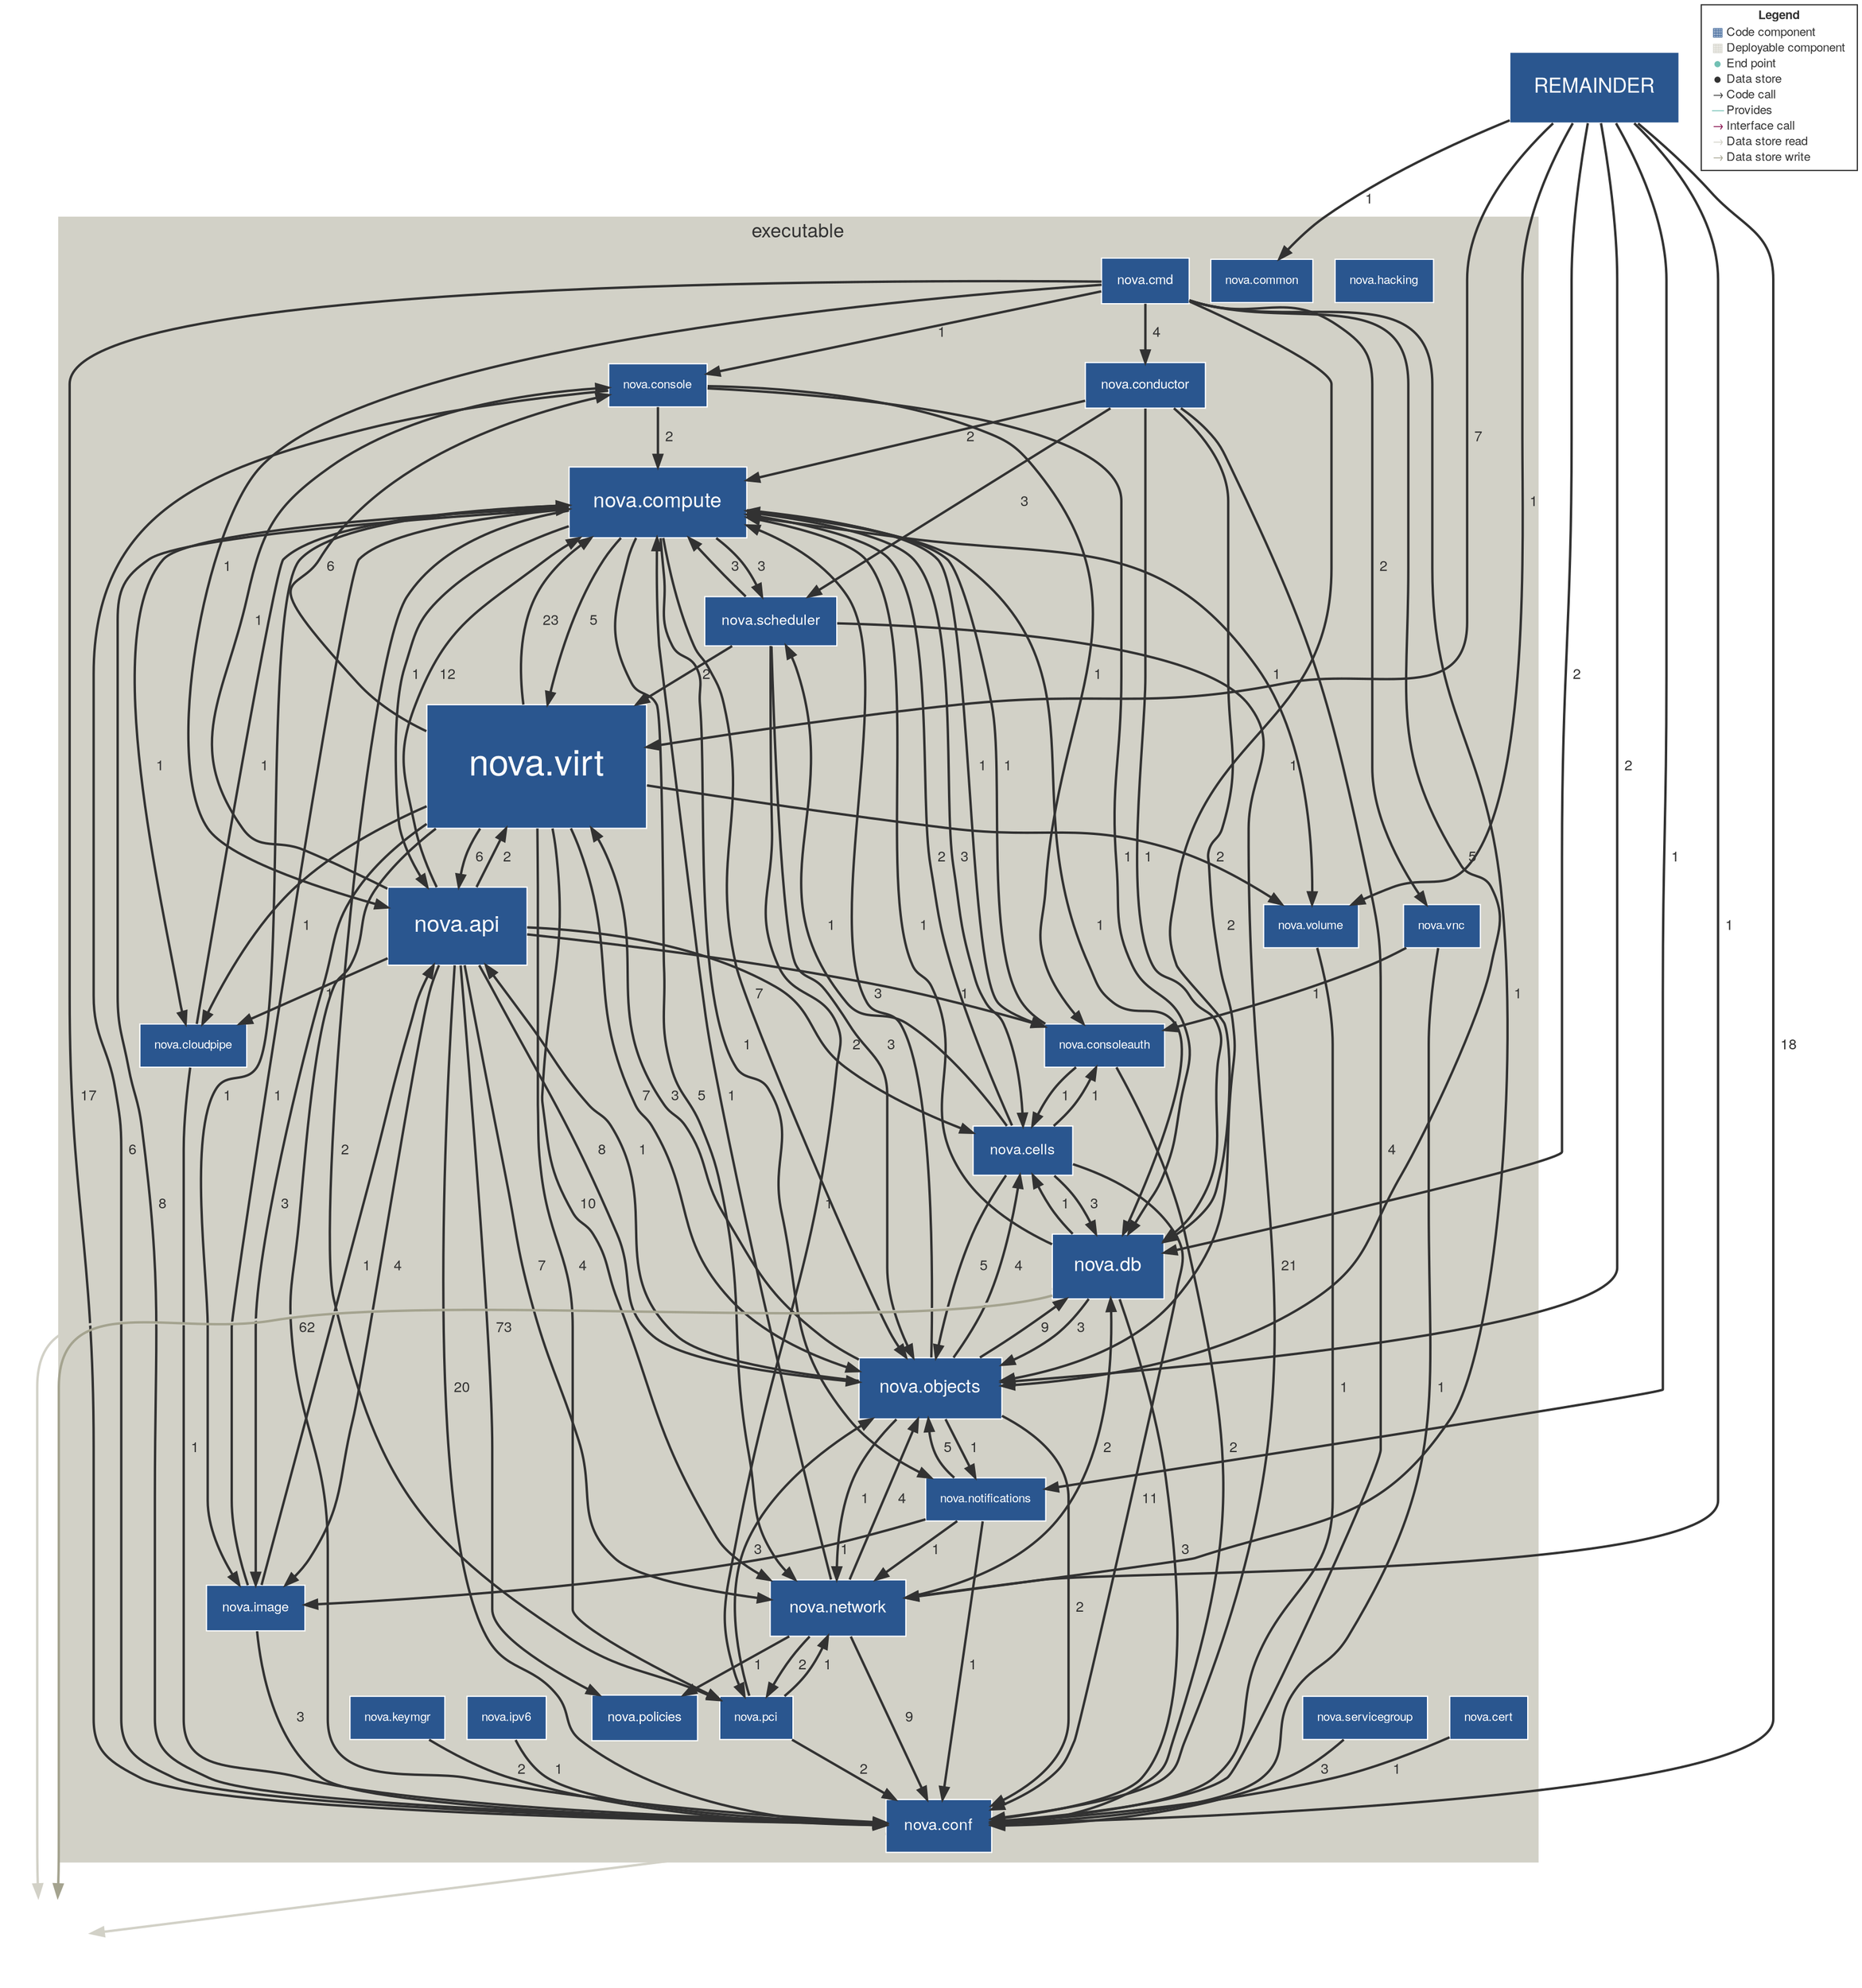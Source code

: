 digraph "Graph" {
compound=true
rankdir=TD
subgraph "cluster-nova" {
style="filled"
color="#D2D1C7"
fontname="Helvetica Neue"
fontsize="16"
fontcolor="#323232"
label="executable"
"nova.conf@nova" [ shape="box" style="filled" fillcolor="#2A568F" penwidth="1" color="#FFFFFF" fontname="Helvetica Neue" fontcolor="#FFFFFF" fontsize="13" margin="0.20800000000000002" label="nova.conf" ]
"nova.console@nova" [ shape="box" style="filled" fillcolor="#2A568F" penwidth="1" color="#FFFFFF" fontname="Helvetica Neue" fontcolor="#FFFFFF" fontsize="10" margin="0.16" label="nova.console" ]
"nova.scheduler@nova" [ shape="box" style="filled" fillcolor="#2A568F" penwidth="1" color="#FFFFFF" fontname="Helvetica Neue" fontcolor="#FFFFFF" fontsize="12" margin="0.192" label="nova.scheduler" ]
"nova.api@nova" [ shape="box" style="filled" fillcolor="#2A568F" penwidth="1" color="#FFFFFF" fontname="Helvetica Neue" fontcolor="#FFFFFF" fontsize="19" margin="0.304" label="nova.api" ]
"nova.vnc@nova" [ shape="box" style="filled" fillcolor="#2A568F" penwidth="1" color="#FFFFFF" fontname="Helvetica Neue" fontcolor="#FFFFFF" fontsize="10" margin="0.16" label="nova.vnc" ]
"nova.compute@nova" [ shape="box" style="filled" fillcolor="#2A568F" penwidth="1" color="#FFFFFF" fontname="Helvetica Neue" fontcolor="#FFFFFF" fontsize="17" margin="0.272" label="nova.compute" ]
"nova.network@nova" [ shape="box" style="filled" fillcolor="#2A568F" penwidth="1" color="#FFFFFF" fontname="Helvetica Neue" fontcolor="#FFFFFF" fontsize="14" margin="0.224" label="nova.network" ]
"nova.conductor@nova" [ shape="box" style="filled" fillcolor="#2A568F" penwidth="1" color="#FFFFFF" fontname="Helvetica Neue" fontcolor="#FFFFFF" fontsize="11" margin="0.176" label="nova.conductor" ]
"nova.hacking@nova" [ shape="box" style="filled" fillcolor="#2A568F" penwidth="1" color="#FFFFFF" fontname="Helvetica Neue" fontcolor="#FFFFFF" fontsize="10" margin="0.16" label="nova.hacking" ]
"nova.cells@nova" [ shape="box" style="filled" fillcolor="#2A568F" penwidth="1" color="#FFFFFF" fontname="Helvetica Neue" fontcolor="#FFFFFF" fontsize="12" margin="0.192" label="nova.cells" ]
"nova.notifications@nova" [ shape="box" style="filled" fillcolor="#2A568F" penwidth="1" color="#FFFFFF" fontname="Helvetica Neue" fontcolor="#FFFFFF" fontsize="10" margin="0.16" label="nova.notifications" ]
"nova.pci@nova" [ shape="box" style="filled" fillcolor="#2A568F" penwidth="1" color="#FFFFFF" fontname="Helvetica Neue" fontcolor="#FFFFFF" fontsize="10" margin="0.16" label="nova.pci" ]
"nova.common@nova" [ shape="box" style="filled" fillcolor="#2A568F" penwidth="1" color="#FFFFFF" fontname="Helvetica Neue" fontcolor="#FFFFFF" fontsize="10" margin="0.16" label="nova.common" ]
"nova.image@nova" [ shape="box" style="filled" fillcolor="#2A568F" penwidth="1" color="#FFFFFF" fontname="Helvetica Neue" fontcolor="#FFFFFF" fontsize="11" margin="0.176" label="nova.image" ]
"nova.cert@nova" [ shape="box" style="filled" fillcolor="#2A568F" penwidth="1" color="#FFFFFF" fontname="Helvetica Neue" fontcolor="#FFFFFF" fontsize="10" margin="0.16" label="nova.cert" ]
"nova.servicegroup@nova" [ shape="box" style="filled" fillcolor="#2A568F" penwidth="1" color="#FFFFFF" fontname="Helvetica Neue" fontcolor="#FFFFFF" fontsize="10" margin="0.16" label="nova.servicegroup" ]
"nova.cmd@nova" [ shape="box" style="filled" fillcolor="#2A568F" penwidth="1" color="#FFFFFF" fontname="Helvetica Neue" fontcolor="#FFFFFF" fontsize="11" margin="0.176" label="nova.cmd" ]
"nova.objects@nova" [ shape="box" style="filled" fillcolor="#2A568F" penwidth="1" color="#FFFFFF" fontname="Helvetica Neue" fontcolor="#FFFFFF" fontsize="15" margin="0.24" label="nova.objects" ]
"nova.ipv6@nova" [ shape="box" style="filled" fillcolor="#2A568F" penwidth="1" color="#FFFFFF" fontname="Helvetica Neue" fontcolor="#FFFFFF" fontsize="10" margin="0.16" label="nova.ipv6" ]
"nova.virt@nova" [ shape="box" style="filled" fillcolor="#2A568F" penwidth="1" color="#FFFFFF" fontname="Helvetica Neue" fontcolor="#FFFFFF" fontsize="30" margin="0.48" label="nova.virt" ]
"nova.cloudpipe@nova" [ shape="box" style="filled" fillcolor="#2A568F" penwidth="1" color="#FFFFFF" fontname="Helvetica Neue" fontcolor="#FFFFFF" fontsize="10" margin="0.16" label="nova.cloudpipe" ]
"nova.consoleauth@nova" [ shape="box" style="filled" fillcolor="#2A568F" penwidth="1" color="#FFFFFF" fontname="Helvetica Neue" fontcolor="#FFFFFF" fontsize="10" margin="0.16" label="nova.consoleauth" ]
"nova.policies@nova" [ shape="box" style="filled" fillcolor="#2A568F" penwidth="1" color="#FFFFFF" fontname="Helvetica Neue" fontcolor="#FFFFFF" fontsize="11" margin="0.176" label="nova.policies" ]
"nova.db@nova" [ shape="box" style="filled" fillcolor="#2A568F" penwidth="1" color="#FFFFFF" fontname="Helvetica Neue" fontcolor="#FFFFFF" fontsize="16" margin="0.256" label="nova.db" ]
"nova.volume@nova" [ shape="box" style="filled" fillcolor="#2A568F" penwidth="1" color="#FFFFFF" fontname="Helvetica Neue" fontcolor="#FFFFFF" fontsize="10" margin="0.16" label="nova.volume" ]
"nova.keymgr@nova" [ shape="box" style="filled" fillcolor="#2A568F" penwidth="1" color="#FFFFFF" fontname="Helvetica Neue" fontcolor="#FFFFFF" fontsize="10" margin="0.16" label="nova.keymgr" ]
}
"5ed238ef-0b7d-48fd-8594-45c5d4ebe136@NOT_DEPLOYED" [ shape="box" penwidth="0" fontname="Helvetica Neue" fontcolor="#323232" fontsize="16" image="icon-datastore.png" width="1.000" height="1.000" fixedsize="true" label="" ]
"REMAINDER@NOT_DEPLOYED" [ shape="box" style="filled" fillcolor="#2A568F" penwidth="1" color="#FFFFFF" fontname="Helvetica Neue" fontcolor="#FFFFFF" fontsize="17" margin="0.272" label="REMAINDER" ]
"nova.conf@nova" -> "5ed238ef-0b7d-48fd-8594-45c5d4ebe136@NOT_DEPLOYED" [ penwidth="2" color="#D2D1C7" fontcolor="#D2D1C7" fontname="Helvetica Neue" fontsize="12" label="" ]
"nova.console@nova" -> "nova.conf@nova" [ penwidth="2" color="#323232" fontcolor="#323232" fontname="Helvetica Neue" fontsize="12" label="  6" ]
"nova.console@nova" -> "nova.compute@nova" [ penwidth="2" color="#323232" fontcolor="#323232" fontname="Helvetica Neue" fontsize="12" label="  2" ]
"nova.console@nova" -> "nova.consoleauth@nova" [ penwidth="2" color="#323232" fontcolor="#323232" fontname="Helvetica Neue" fontsize="12" label="  1" ]
"nova.console@nova" -> "nova.db@nova" [ penwidth="2" color="#323232" fontcolor="#323232" fontname="Helvetica Neue" fontsize="12" label="  1" ]
"nova.scheduler@nova" -> "nova.conf@nova" [ penwidth="2" color="#323232" fontcolor="#323232" fontname="Helvetica Neue" fontsize="12" label="  21" ]
"nova.scheduler@nova" -> "nova.compute@nova" [ penwidth="2" color="#323232" fontcolor="#323232" fontname="Helvetica Neue" fontsize="12" label="  3" ]
"nova.scheduler@nova" -> "nova.pci@nova" [ penwidth="2" color="#323232" fontcolor="#323232" fontname="Helvetica Neue" fontsize="12" label="  1" ]
"nova.scheduler@nova" -> "nova.objects@nova" [ penwidth="2" color="#323232" fontcolor="#323232" fontname="Helvetica Neue" fontsize="12" label="  3" ]
"nova.scheduler@nova" -> "nova.virt@nova" [ penwidth="2" color="#323232" fontcolor="#323232" fontname="Helvetica Neue" fontsize="12" label="  2" ]
"nova.api@nova" -> "nova.conf@nova" [ penwidth="2" color="#323232" fontcolor="#323232" fontname="Helvetica Neue" fontsize="12" label="  20" ]
"nova.api@nova" -> "nova.console@nova" [ penwidth="2" color="#323232" fontcolor="#323232" fontname="Helvetica Neue" fontsize="12" label="  1" ]
"nova.api@nova" -> "nova.compute@nova" [ penwidth="2" color="#323232" fontcolor="#323232" fontname="Helvetica Neue" fontsize="12" label="  12" ]
"nova.api@nova" -> "nova.network@nova" [ penwidth="2" color="#323232" fontcolor="#323232" fontname="Helvetica Neue" fontsize="12" label="  7" ]
"nova.api@nova" -> "nova.cells@nova" [ penwidth="2" color="#323232" fontcolor="#323232" fontname="Helvetica Neue" fontsize="12" label="  2" ]
"nova.api@nova" -> "nova.image@nova" [ penwidth="2" color="#323232" fontcolor="#323232" fontname="Helvetica Neue" fontsize="12" label="  4" ]
"nova.api@nova" -> "nova.objects@nova" [ penwidth="2" color="#323232" fontcolor="#323232" fontname="Helvetica Neue" fontsize="12" label="  8" ]
"nova.api@nova" -> "nova.virt@nova" [ penwidth="2" color="#323232" fontcolor="#323232" fontname="Helvetica Neue" fontsize="12" label="  2" ]
"nova.api@nova" -> "nova.cloudpipe@nova" [ penwidth="2" color="#323232" fontcolor="#323232" fontname="Helvetica Neue" fontsize="12" label="  1" ]
"nova.api@nova" -> "nova.consoleauth@nova" [ penwidth="2" color="#323232" fontcolor="#323232" fontname="Helvetica Neue" fontsize="12" label="  1" ]
"nova.api@nova" -> "nova.policies@nova" [ penwidth="2" color="#323232" fontcolor="#323232" fontname="Helvetica Neue" fontsize="12" label="  73" ]
"nova.vnc@nova" -> "nova.conf@nova" [ penwidth="2" color="#323232" fontcolor="#323232" fontname="Helvetica Neue" fontsize="12" label="  1" ]
"nova.vnc@nova" -> "nova.consoleauth@nova" [ penwidth="2" color="#323232" fontcolor="#323232" fontname="Helvetica Neue" fontsize="12" label="  1" ]
"nova.compute@nova" -> "nova.conf@nova" [ penwidth="2" color="#323232" fontcolor="#323232" fontname="Helvetica Neue" fontsize="12" label="  8" ]
"nova.compute@nova" -> "nova.scheduler@nova" [ penwidth="2" color="#323232" fontcolor="#323232" fontname="Helvetica Neue" fontsize="12" label="  3" ]
"nova.compute@nova" -> "nova.api@nova" [ penwidth="2" color="#323232" fontcolor="#323232" fontname="Helvetica Neue" fontsize="12" label="  1" ]
"nova.compute@nova" -> "nova.network@nova" [ penwidth="2" color="#323232" fontcolor="#323232" fontname="Helvetica Neue" fontsize="12" label="  5" ]
"nova.compute@nova" -> "nova.cells@nova" [ penwidth="2" color="#323232" fontcolor="#323232" fontname="Helvetica Neue" fontsize="12" label="  3" ]
"nova.compute@nova" -> "nova.notifications@nova" [ penwidth="2" color="#323232" fontcolor="#323232" fontname="Helvetica Neue" fontsize="12" label="  1" ]
"nova.compute@nova" -> "nova.pci@nova" [ penwidth="2" color="#323232" fontcolor="#323232" fontname="Helvetica Neue" fontsize="12" label="  2" ]
"nova.compute@nova" -> "nova.image@nova" [ penwidth="2" color="#323232" fontcolor="#323232" fontname="Helvetica Neue" fontsize="12" label="  1" ]
"nova.compute@nova" -> "nova.objects@nova" [ penwidth="2" color="#323232" fontcolor="#323232" fontname="Helvetica Neue" fontsize="12" label="  7" ]
"nova.compute@nova" -> "nova.virt@nova" [ penwidth="2" color="#323232" fontcolor="#323232" fontname="Helvetica Neue" fontsize="12" label="  5" ]
"nova.compute@nova" -> "nova.cloudpipe@nova" [ penwidth="2" color="#323232" fontcolor="#323232" fontname="Helvetica Neue" fontsize="12" label="  1" ]
"nova.compute@nova" -> "nova.consoleauth@nova" [ penwidth="2" color="#323232" fontcolor="#323232" fontname="Helvetica Neue" fontsize="12" label="  1" ]
"nova.compute@nova" -> "nova.db@nova" [ penwidth="2" color="#323232" fontcolor="#323232" fontname="Helvetica Neue" fontsize="12" label="  1" ]
"nova.compute@nova" -> "nova.volume@nova" [ penwidth="2" color="#323232" fontcolor="#323232" fontname="Helvetica Neue" fontsize="12" label="  1" ]
"nova.network@nova" -> "nova.conf@nova" [ penwidth="2" color="#323232" fontcolor="#323232" fontname="Helvetica Neue" fontsize="12" label="  9" ]
"nova.network@nova" -> "nova.compute@nova" [ penwidth="2" color="#323232" fontcolor="#323232" fontname="Helvetica Neue" fontsize="12" label="  1" ]
"nova.network@nova" -> "nova.pci@nova" [ penwidth="2" color="#323232" fontcolor="#323232" fontname="Helvetica Neue" fontsize="12" label="  2" ]
"nova.network@nova" -> "nova.objects@nova" [ penwidth="2" color="#323232" fontcolor="#323232" fontname="Helvetica Neue" fontsize="12" label="  4" ]
"nova.network@nova" -> "nova.policies@nova" [ penwidth="2" color="#323232" fontcolor="#323232" fontname="Helvetica Neue" fontsize="12" label="  1" ]
"nova.network@nova" -> "nova.db@nova" [ penwidth="2" color="#323232" fontcolor="#323232" fontname="Helvetica Neue" fontsize="12" label="  2" ]
"nova.conductor@nova" -> "nova.conf@nova" [ penwidth="2" color="#323232" fontcolor="#323232" fontname="Helvetica Neue" fontsize="12" label="  4" ]
"nova.conductor@nova" -> "nova.scheduler@nova" [ penwidth="2" color="#323232" fontcolor="#323232" fontname="Helvetica Neue" fontsize="12" label="  3" ]
"nova.conductor@nova" -> "nova.compute@nova" [ penwidth="2" color="#323232" fontcolor="#323232" fontname="Helvetica Neue" fontsize="12" label="  2" ]
"nova.conductor@nova" -> "nova.objects@nova" [ penwidth="2" color="#323232" fontcolor="#323232" fontname="Helvetica Neue" fontsize="12" label="  2" ]
"nova.conductor@nova" -> "nova.db@nova" [ penwidth="2" color="#323232" fontcolor="#323232" fontname="Helvetica Neue" fontsize="12" label="  1" ]
"nova.cells@nova" -> "nova.conf@nova" [ penwidth="2" color="#323232" fontcolor="#323232" fontname="Helvetica Neue" fontsize="12" label="  11" ]
"nova.cells@nova" -> "nova.scheduler@nova" [ penwidth="2" color="#323232" fontcolor="#323232" fontname="Helvetica Neue" fontsize="12" label="  1" ]
"nova.cells@nova" -> "nova.compute@nova" [ penwidth="2" color="#323232" fontcolor="#323232" fontname="Helvetica Neue" fontsize="12" label="  2" ]
"nova.cells@nova" -> "nova.objects@nova" [ penwidth="2" color="#323232" fontcolor="#323232" fontname="Helvetica Neue" fontsize="12" label="  5" ]
"nova.cells@nova" -> "nova.consoleauth@nova" [ penwidth="2" color="#323232" fontcolor="#323232" fontname="Helvetica Neue" fontsize="12" label="  1" ]
"nova.cells@nova" -> "nova.db@nova" [ penwidth="2" color="#323232" fontcolor="#323232" fontname="Helvetica Neue" fontsize="12" label="  3" ]
"nova.notifications@nova" -> "nova.conf@nova" [ penwidth="2" color="#323232" fontcolor="#323232" fontname="Helvetica Neue" fontsize="12" label="  1" ]
"nova.notifications@nova" -> "nova.network@nova" [ penwidth="2" color="#323232" fontcolor="#323232" fontname="Helvetica Neue" fontsize="12" label="  1" ]
"nova.notifications@nova" -> "nova.image@nova" [ penwidth="2" color="#323232" fontcolor="#323232" fontname="Helvetica Neue" fontsize="12" label="  1" ]
"nova.notifications@nova" -> "nova.objects@nova" [ penwidth="2" color="#323232" fontcolor="#323232" fontname="Helvetica Neue" fontsize="12" label="  5" ]
"nova.pci@nova" -> "nova.conf@nova" [ penwidth="2" color="#323232" fontcolor="#323232" fontname="Helvetica Neue" fontsize="12" label="  2" ]
"nova.pci@nova" -> "nova.network@nova" [ penwidth="2" color="#323232" fontcolor="#323232" fontname="Helvetica Neue" fontsize="12" label="  1" ]
"nova.pci@nova" -> "nova.objects@nova" [ penwidth="2" color="#323232" fontcolor="#323232" fontname="Helvetica Neue" fontsize="12" label="  3" ]
"nova.image@nova" -> "nova.conf@nova" [ penwidth="2" color="#323232" fontcolor="#323232" fontname="Helvetica Neue" fontsize="12" label="  3" ]
"nova.image@nova" -> "nova.api@nova" [ penwidth="2" color="#323232" fontcolor="#323232" fontname="Helvetica Neue" fontsize="12" label="  1" ]
"nova.image@nova" -> "nova.compute@nova" [ penwidth="2" color="#323232" fontcolor="#323232" fontname="Helvetica Neue" fontsize="12" label="  1" ]
"nova.cert@nova" -> "nova.conf@nova" [ penwidth="2" color="#323232" fontcolor="#323232" fontname="Helvetica Neue" fontsize="12" label="  1" ]
"nova.servicegroup@nova" -> "nova.conf@nova" [ penwidth="2" color="#323232" fontcolor="#323232" fontname="Helvetica Neue" fontsize="12" label="  3" ]
"nova.cmd@nova" -> "nova.conf@nova" [ penwidth="2" color="#323232" fontcolor="#323232" fontname="Helvetica Neue" fontsize="12" label="  17" ]
"nova.cmd@nova" -> "nova.console@nova" [ penwidth="2" color="#323232" fontcolor="#323232" fontname="Helvetica Neue" fontsize="12" label="  1" ]
"nova.cmd@nova" -> "nova.api@nova" [ penwidth="2" color="#323232" fontcolor="#323232" fontname="Helvetica Neue" fontsize="12" label="  1" ]
"nova.cmd@nova" -> "nova.vnc@nova" [ penwidth="2" color="#323232" fontcolor="#323232" fontname="Helvetica Neue" fontsize="12" label="  2" ]
"nova.cmd@nova" -> "nova.network@nova" [ penwidth="2" color="#323232" fontcolor="#323232" fontname="Helvetica Neue" fontsize="12" label="  1" ]
"nova.cmd@nova" -> "nova.conductor@nova" [ penwidth="2" color="#323232" fontcolor="#323232" fontname="Helvetica Neue" fontsize="12" label="  4" ]
"nova.cmd@nova" -> "nova.objects@nova" [ penwidth="2" color="#323232" fontcolor="#323232" fontname="Helvetica Neue" fontsize="12" label="  5" ]
"nova.cmd@nova" -> "nova.db@nova" [ penwidth="2" color="#323232" fontcolor="#323232" fontname="Helvetica Neue" fontsize="12" label="  1" ]
"nova.objects@nova" -> "nova.conf@nova" [ penwidth="2" color="#323232" fontcolor="#323232" fontname="Helvetica Neue" fontsize="12" label="  2" ]
"nova.objects@nova" -> "nova.api@nova" [ penwidth="2" color="#323232" fontcolor="#323232" fontname="Helvetica Neue" fontsize="12" label="  1" ]
"nova.objects@nova" -> "nova.compute@nova" [ penwidth="2" color="#323232" fontcolor="#323232" fontname="Helvetica Neue" fontsize="12" label="  3" ]
"nova.objects@nova" -> "nova.network@nova" [ penwidth="2" color="#323232" fontcolor="#323232" fontname="Helvetica Neue" fontsize="12" label="  1" ]
"nova.objects@nova" -> "nova.cells@nova" [ penwidth="2" color="#323232" fontcolor="#323232" fontname="Helvetica Neue" fontsize="12" label="  4" ]
"nova.objects@nova" -> "nova.notifications@nova" [ penwidth="2" color="#323232" fontcolor="#323232" fontname="Helvetica Neue" fontsize="12" label="  1" ]
"nova.objects@nova" -> "nova.virt@nova" [ penwidth="2" color="#323232" fontcolor="#323232" fontname="Helvetica Neue" fontsize="12" label="  3" ]
"nova.objects@nova" -> "nova.db@nova" [ penwidth="2" color="#323232" fontcolor="#323232" fontname="Helvetica Neue" fontsize="12" label="  9" ]
"nova.ipv6@nova" -> "nova.conf@nova" [ penwidth="2" color="#323232" fontcolor="#323232" fontname="Helvetica Neue" fontsize="12" label="  1" ]
"nova.virt@nova" -> "nova.conf@nova" [ penwidth="2" color="#323232" fontcolor="#323232" fontname="Helvetica Neue" fontsize="12" label="  62" ]
"nova.virt@nova" -> "nova.console@nova" [ penwidth="2" color="#323232" fontcolor="#323232" fontname="Helvetica Neue" fontsize="12" label="  6" ]
"nova.virt@nova" -> "nova.api@nova" [ penwidth="2" color="#323232" fontcolor="#323232" fontname="Helvetica Neue" fontsize="12" label="  6" ]
"nova.virt@nova" -> "nova.compute@nova" [ penwidth="2" color="#323232" fontcolor="#323232" fontname="Helvetica Neue" fontsize="12" label="  23" ]
"nova.virt@nova" -> "nova.network@nova" [ penwidth="2" color="#323232" fontcolor="#323232" fontname="Helvetica Neue" fontsize="12" label="  10" ]
"nova.virt@nova" -> "nova.pci@nova" [ penwidth="2" color="#323232" fontcolor="#323232" fontname="Helvetica Neue" fontsize="12" label="  4" ]
"nova.virt@nova" -> "nova.image@nova" [ penwidth="2" color="#323232" fontcolor="#323232" fontname="Helvetica Neue" fontsize="12" label="  3" ]
"nova.virt@nova" -> "nova.objects@nova" [ penwidth="2" color="#323232" fontcolor="#323232" fontname="Helvetica Neue" fontsize="12" label="  7" ]
"nova.virt@nova" -> "nova.cloudpipe@nova" [ penwidth="2" color="#323232" fontcolor="#323232" fontname="Helvetica Neue" fontsize="12" label="  1" ]
"nova.virt@nova" -> "nova.volume@nova" [ penwidth="2" color="#323232" fontcolor="#323232" fontname="Helvetica Neue" fontsize="12" label="  2" ]
"nova.cloudpipe@nova" -> "nova.conf@nova" [ penwidth="2" color="#323232" fontcolor="#323232" fontname="Helvetica Neue" fontsize="12" label="  1" ]
"nova.cloudpipe@nova" -> "nova.compute@nova" [ penwidth="2" color="#323232" fontcolor="#323232" fontname="Helvetica Neue" fontsize="12" label="  1" ]
"nova.consoleauth@nova" -> "nova.conf@nova" [ penwidth="2" color="#323232" fontcolor="#323232" fontname="Helvetica Neue" fontsize="12" label="  2" ]
"nova.consoleauth@nova" -> "nova.compute@nova" [ penwidth="2" color="#323232" fontcolor="#323232" fontname="Helvetica Neue" fontsize="12" label="  1" ]
"nova.consoleauth@nova" -> "nova.cells@nova" [ penwidth="2" color="#323232" fontcolor="#323232" fontname="Helvetica Neue" fontsize="12" label="  1" ]
"nova.db@nova" -> "nova.conf@nova" [ penwidth="2" color="#323232" fontcolor="#323232" fontname="Helvetica Neue" fontsize="12" label="  3" ]
"nova.db@nova" -> "nova.compute@nova" [ penwidth="2" color="#323232" fontcolor="#323232" fontname="Helvetica Neue" fontsize="12" label="  1" ]
"nova.db@nova" -> "nova.cells@nova" [ penwidth="2" color="#323232" fontcolor="#323232" fontname="Helvetica Neue" fontsize="12" label="  1" ]
"nova.db@nova" -> "nova.objects@nova" [ penwidth="2" color="#323232" fontcolor="#323232" fontname="Helvetica Neue" fontsize="12" label="  3" ]
"nova.db@nova" -> "5ed238ef-0b7d-48fd-8594-45c5d4ebe136@NOT_DEPLOYED" [ penwidth="2" color="#D2D1C7" fontcolor="#D2D1C7" fontname="Helvetica Neue" fontsize="12" label="" ]
"nova.db@nova" -> "5ed238ef-0b7d-48fd-8594-45c5d4ebe136@NOT_DEPLOYED" [ penwidth="2" color="#A4A38F" fontcolor="#A4A38F" fontname="Helvetica Neue" fontsize="12" label="" ]
"nova.volume@nova" -> "nova.conf@nova" [ penwidth="2" color="#323232" fontcolor="#323232" fontname="Helvetica Neue" fontsize="12" label="  1" ]
"nova.keymgr@nova" -> "nova.conf@nova" [ penwidth="2" color="#323232" fontcolor="#323232" fontname="Helvetica Neue" fontsize="12" label="  2" ]
"REMAINDER@NOT_DEPLOYED" -> "nova.conf@nova" [ penwidth="2" color="#323232" fontcolor="#323232" fontname="Helvetica Neue" fontsize="12" label="  18" ]
"REMAINDER@NOT_DEPLOYED" -> "nova.network@nova" [ penwidth="2" color="#323232" fontcolor="#323232" fontname="Helvetica Neue" fontsize="12" label="  1" ]
"REMAINDER@NOT_DEPLOYED" -> "nova.notifications@nova" [ penwidth="2" color="#323232" fontcolor="#323232" fontname="Helvetica Neue" fontsize="12" label="  1" ]
"REMAINDER@NOT_DEPLOYED" -> "nova.common@nova" [ penwidth="2" color="#323232" fontcolor="#323232" fontname="Helvetica Neue" fontsize="12" label="  1" ]
"REMAINDER@NOT_DEPLOYED" -> "nova.objects@nova" [ penwidth="2" color="#323232" fontcolor="#323232" fontname="Helvetica Neue" fontsize="12" label="  2" ]
"REMAINDER@NOT_DEPLOYED" -> "nova.virt@nova" [ penwidth="2" color="#323232" fontcolor="#323232" fontname="Helvetica Neue" fontsize="12" label="  7" ]
"REMAINDER@NOT_DEPLOYED" -> "nova.db@nova" [ penwidth="2" color="#323232" fontcolor="#323232" fontname="Helvetica Neue" fontsize="12" label="  2" ]
"REMAINDER@NOT_DEPLOYED" -> "nova.volume@nova" [ penwidth="2" color="#323232" fontcolor="#323232" fontname="Helvetica Neue" fontsize="12" label="  1" ]
"LEGEND" [ shape="box" style="filled" fillcolor="#FFFFFF" penwidth="1" color="#323232" fontname="Helvetica Neue" fontcolor="#323232" fontsize="10" label=<<TABLE BORDER="0" CELLPADDING="1" CELLSPACING="0">
<TR><TD COLSPAN="2"><B>Legend</B></TD></TR>
<TR><TD><FONT COLOR="#2A568F">&#9638;</FONT></TD><TD ALIGN="left">Code component</TD></TR>
<TR><TD><FONT COLOR="#D2D1C7">&#9638;</FONT></TD><TD ALIGN="left">Deployable component</TD></TR>
<TR><TD><FONT COLOR="#72C0B4">&#9679;</FONT></TD><TD ALIGN="left">End point</TD></TR>
<TR><TD><FONT COLOR="#323232">&#9679;</FONT></TD><TD ALIGN="left">Data store</TD></TR>
<TR><TD><FONT COLOR="#323232">&rarr;</FONT></TD><TD ALIGN="left">Code call</TD></TR>
<TR><TD><FONT COLOR="#72C0B4">&#8212;</FONT></TD><TD ALIGN="left">Provides</TD></TR>
<TR><TD><FONT COLOR="#820445">&rarr;</FONT></TD><TD ALIGN="left">Interface call</TD></TR>
<TR><TD><FONT COLOR="#D2D1C7">&rarr;</FONT></TD><TD ALIGN="left">Data store read</TD></TR>
<TR><TD><FONT COLOR="#A4A38F">&rarr;</FONT></TD><TD ALIGN="left">Data store write</TD></TR>
</TABLE>
>  ]
}
